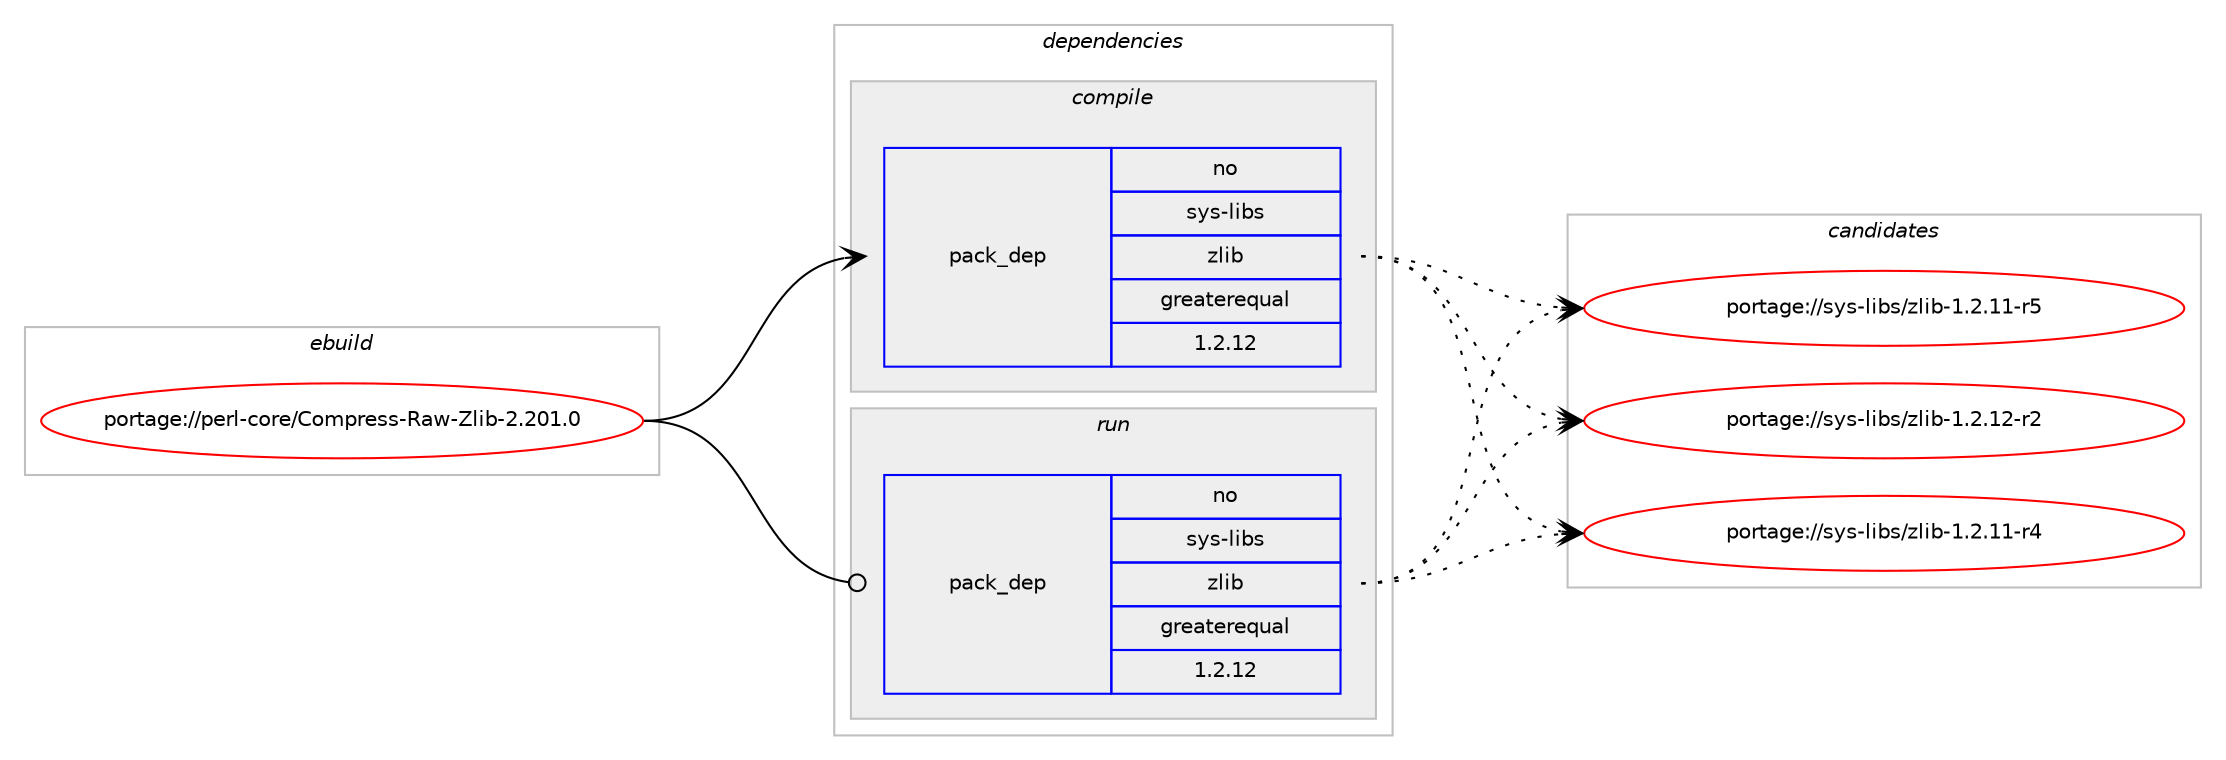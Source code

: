 digraph prolog {

# *************
# Graph options
# *************

newrank=true;
concentrate=true;
compound=true;
graph [rankdir=LR,fontname=Helvetica,fontsize=10,ranksep=1.5];#, ranksep=2.5, nodesep=0.2];
edge  [arrowhead=vee];
node  [fontname=Helvetica,fontsize=10];

# **********
# The ebuild
# **********

subgraph cluster_leftcol {
color=gray;
rank=same;
label=<<i>ebuild</i>>;
id [label="portage://perl-core/Compress-Raw-Zlib-2.201.0", color=red, width=4, href="../perl-core/Compress-Raw-Zlib-2.201.0.svg"];
}

# ****************
# The dependencies
# ****************

subgraph cluster_midcol {
color=gray;
label=<<i>dependencies</i>>;
subgraph cluster_compile {
fillcolor="#eeeeee";
style=filled;
label=<<i>compile</i>>;
# *** BEGIN UNKNOWN DEPENDENCY TYPE (TODO) ***
# id -> package_dependency(portage://perl-core/Compress-Raw-Zlib-2.201.0,install,no,dev-lang,perl,none,[,,],[],[])
# *** END UNKNOWN DEPENDENCY TYPE (TODO) ***

subgraph pack746 {
dependency2671 [label=<<TABLE BORDER="0" CELLBORDER="1" CELLSPACING="0" CELLPADDING="4" WIDTH="220"><TR><TD ROWSPAN="6" CELLPADDING="30">pack_dep</TD></TR><TR><TD WIDTH="110">no</TD></TR><TR><TD>sys-libs</TD></TR><TR><TD>zlib</TD></TR><TR><TD>greaterequal</TD></TR><TR><TD>1.2.12</TD></TR></TABLE>>, shape=none, color=blue];
}
id:e -> dependency2671:w [weight=20,style="solid",arrowhead="vee"];
}
subgraph cluster_compileandrun {
fillcolor="#eeeeee";
style=filled;
label=<<i>compile and run</i>>;
}
subgraph cluster_run {
fillcolor="#eeeeee";
style=filled;
label=<<i>run</i>>;
# *** BEGIN UNKNOWN DEPENDENCY TYPE (TODO) ***
# id -> package_dependency(portage://perl-core/Compress-Raw-Zlib-2.201.0,run,no,dev-lang,perl,none,[,,],any_same_slot,[])
# *** END UNKNOWN DEPENDENCY TYPE (TODO) ***

subgraph pack747 {
dependency2672 [label=<<TABLE BORDER="0" CELLBORDER="1" CELLSPACING="0" CELLPADDING="4" WIDTH="220"><TR><TD ROWSPAN="6" CELLPADDING="30">pack_dep</TD></TR><TR><TD WIDTH="110">no</TD></TR><TR><TD>sys-libs</TD></TR><TR><TD>zlib</TD></TR><TR><TD>greaterequal</TD></TR><TR><TD>1.2.12</TD></TR></TABLE>>, shape=none, color=blue];
}
id:e -> dependency2672:w [weight=20,style="solid",arrowhead="odot"];
}
}

# **************
# The candidates
# **************

subgraph cluster_choices {
rank=same;
color=gray;
label=<<i>candidates</i>>;

subgraph choice746 {
color=black;
nodesep=1;
choice11512111545108105981154712210810598454946504649494511452 [label="portage://sys-libs/zlib-1.2.11-r4", color=red, width=4,href="../sys-libs/zlib-1.2.11-r4.svg"];
choice11512111545108105981154712210810598454946504649494511453 [label="portage://sys-libs/zlib-1.2.11-r5", color=red, width=4,href="../sys-libs/zlib-1.2.11-r5.svg"];
choice11512111545108105981154712210810598454946504649504511450 [label="portage://sys-libs/zlib-1.2.12-r2", color=red, width=4,href="../sys-libs/zlib-1.2.12-r2.svg"];
dependency2671:e -> choice11512111545108105981154712210810598454946504649494511452:w [style=dotted,weight="100"];
dependency2671:e -> choice11512111545108105981154712210810598454946504649494511453:w [style=dotted,weight="100"];
dependency2671:e -> choice11512111545108105981154712210810598454946504649504511450:w [style=dotted,weight="100"];
}
subgraph choice747 {
color=black;
nodesep=1;
choice11512111545108105981154712210810598454946504649494511452 [label="portage://sys-libs/zlib-1.2.11-r4", color=red, width=4,href="../sys-libs/zlib-1.2.11-r4.svg"];
choice11512111545108105981154712210810598454946504649494511453 [label="portage://sys-libs/zlib-1.2.11-r5", color=red, width=4,href="../sys-libs/zlib-1.2.11-r5.svg"];
choice11512111545108105981154712210810598454946504649504511450 [label="portage://sys-libs/zlib-1.2.12-r2", color=red, width=4,href="../sys-libs/zlib-1.2.12-r2.svg"];
dependency2672:e -> choice11512111545108105981154712210810598454946504649494511452:w [style=dotted,weight="100"];
dependency2672:e -> choice11512111545108105981154712210810598454946504649494511453:w [style=dotted,weight="100"];
dependency2672:e -> choice11512111545108105981154712210810598454946504649504511450:w [style=dotted,weight="100"];
}
}

}
